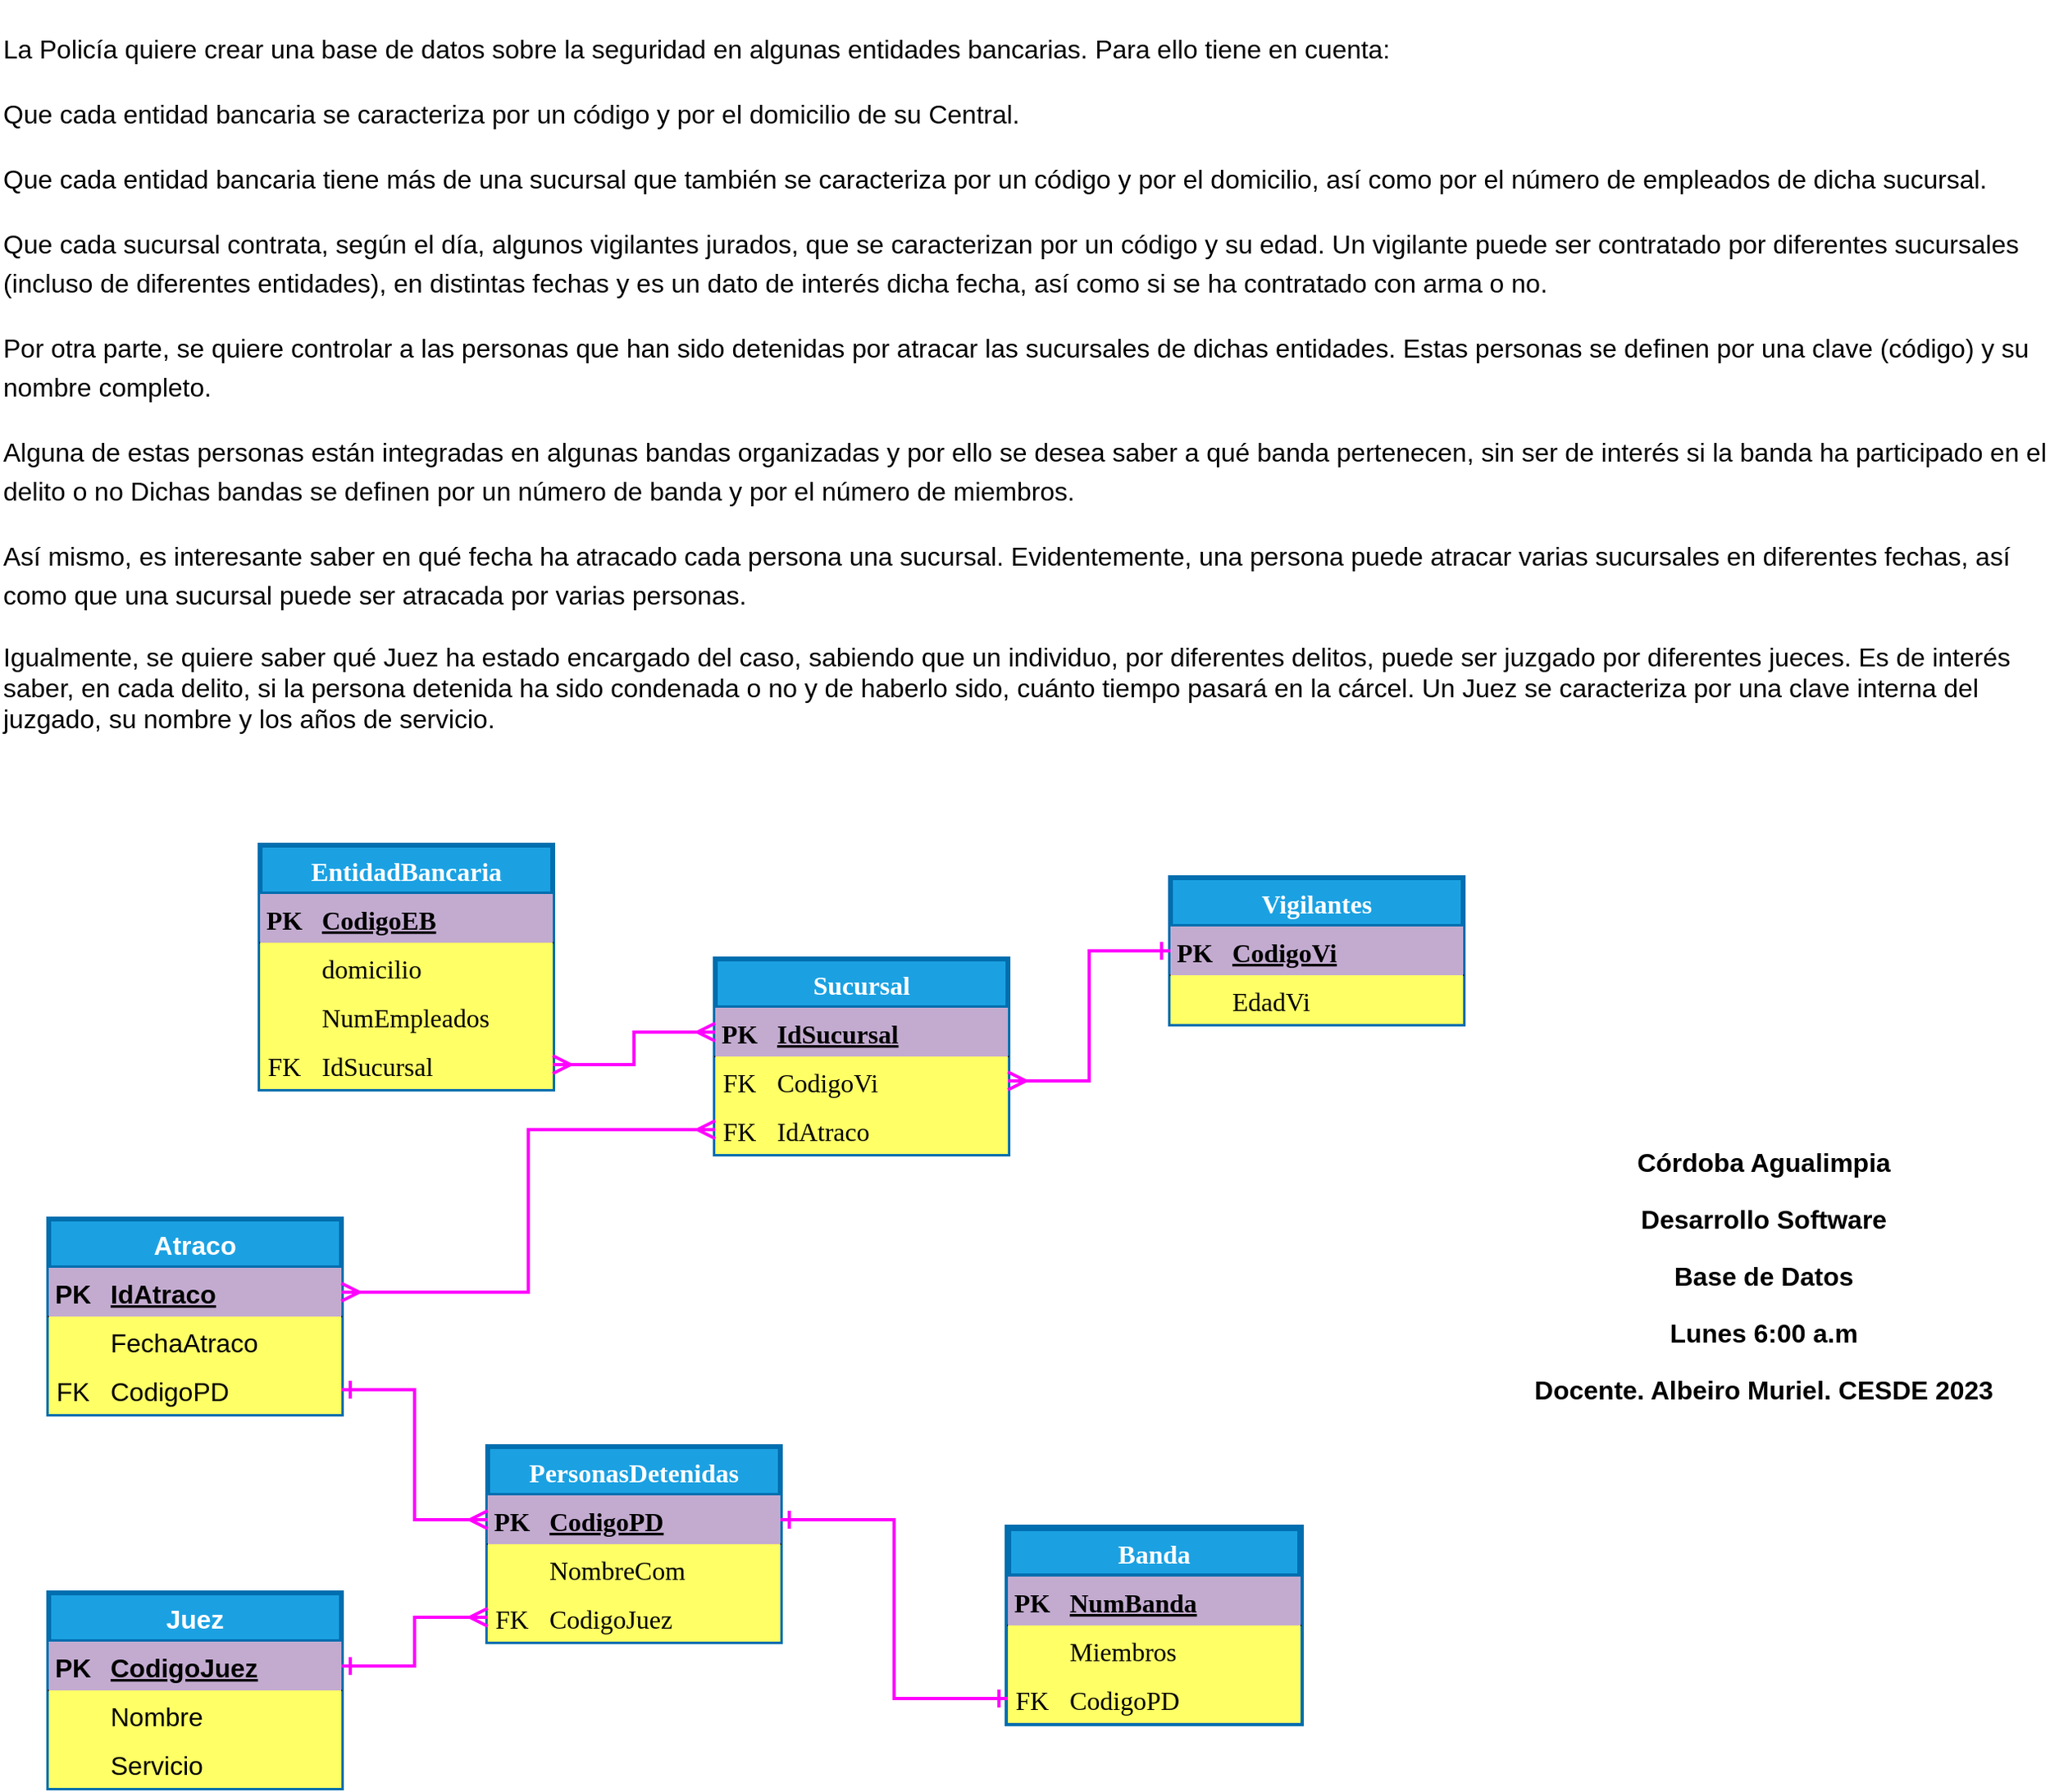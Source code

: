 <mxfile version="20.8.16" type="device"><diagram name="Página-1" id="Lf8kMWGY-yjX5jp-08CM"><mxGraphModel dx="1793" dy="1293" grid="1" gridSize="10" guides="1" tooltips="1" connect="1" arrows="1" fold="1" page="0" pageScale="1" pageWidth="1169" pageHeight="827" math="0" shadow="0"><root><mxCell id="0"/><mxCell id="1" parent="0"/><mxCell id="p1FyLuZfLIVh2c6zRVp6-1" value="&lt;p style=&quot;line-height:150%;&quot; class=&quot;MsoNormal&quot;&gt;La Policía quiere crear una base de datos sobre la seguridad en algunas entidades bancarias. Para ello tiene en cuenta: &lt;span&gt;&lt;/span&gt;&lt;/p&gt;&lt;p style=&quot;line-height:150%;&quot; class=&quot;MsoNormal&quot;&gt;&lt;span&gt;Que cada entidad bancaria se caracteriza por un código y por el domicilio de su Central. &lt;/span&gt;&lt;span&gt;&lt;/span&gt;&lt;/p&gt;&lt;p style=&quot;line-height:150%;&quot; class=&quot;MsoNormal&quot;&gt;&lt;span&gt;Que cada entidad bancaria tiene más de una sucursal que también se caracteriza por un código y por el domicilio, así como por el número de empleados de dicha sucursal. &lt;/span&gt;&lt;span&gt;&lt;/span&gt;&lt;/p&gt;&lt;p style=&quot;line-height:150%;&quot; class=&quot;MsoNormal&quot;&gt;&lt;span&gt;Que cada sucursal contrata, según el día, algunos vigilantes jurados, que se caracterizan por un código y su edad. Un vigilante puede ser contratado por diferentes sucursales (incluso de diferentes entidades), en distintas fechas y es un dato de interés dicha fecha, así como si se ha contratado con arma o no. &lt;/span&gt;&lt;span&gt;&lt;/span&gt;&lt;/p&gt;&lt;p style=&quot;line-height:150%;&quot; class=&quot;MsoNormal&quot;&gt;&lt;span&gt;Por otra parte, se quiere controlar a las personas que han sido detenidas por atracar las sucursales de dichas entidades. Estas personas se definen por una clave (código) y su nombre completo. &lt;/span&gt;&lt;span&gt;&lt;/span&gt;&lt;/p&gt;&lt;p style=&quot;line-height:150%;&quot; class=&quot;MsoNormal&quot;&gt;&lt;span&gt;Alguna de estas personas están integradas en algunas bandas organizadas y por ello se desea saber a qué banda pertenecen, sin ser de interés si la banda ha participado en el delito o no Dichas bandas se definen por un número de banda y por el número de miembros. &lt;/span&gt;&lt;span&gt;&lt;/span&gt;&lt;/p&gt;&lt;p style=&quot;line-height:150%;&quot; class=&quot;MsoNormal&quot;&gt;&lt;span&gt;Así mismo, es interesante saber en qué fecha ha atracado cada persona una sucursal. Evidentemente, una persona puede atracar varias sucursales en diferentes fechas, así como que una sucursal puede ser atracada por varias personas.&lt;/span&gt;&lt;/p&gt;&lt;p class=&quot;MsoNormal&quot;&gt;&lt;span&gt;Igualmente, se quiere saber qué Juez ha estado encargado del caso, sabiendo que un individuo, por diferentes delitos, puede ser juzgado por diferentes jueces. Es de interés saber, en cada delito, si la persona detenida ha sido condenada o no y de haberlo sido, cuánto tiempo pasará en la cárcel. Un Juez se caracteriza por una clave interna del juzgado, su nombre y los años de servicio.&lt;/span&gt;&lt;/p&gt;" style="text;html=1;strokeColor=none;fillColor=none;align=left;verticalAlign=middle;whiteSpace=wrap;rounded=0;fontSize=16;" vertex="1" parent="1"><mxGeometry x="-310" y="-150" width="1260" height="470" as="geometry"/></mxCell><mxCell id="p1FyLuZfLIVh2c6zRVp6-2" value="EntidadBancaria" style="shape=table;startSize=30;container=1;collapsible=1;childLayout=tableLayout;fixedRows=1;rowLines=0;fontStyle=1;align=center;resizeLast=1;fontFamily=Verdana;fontSize=16;fillColor=#1ba1e2;fontColor=#ffffff;strokeColor=#006EAF;strokeWidth=3;" vertex="1" parent="1"><mxGeometry x="-150" y="370" width="180" height="150" as="geometry"/></mxCell><mxCell id="p1FyLuZfLIVh2c6zRVp6-3" value="" style="shape=tableRow;horizontal=0;startSize=0;swimlaneHead=0;swimlaneBody=0;fillColor=#C3ABD0;collapsible=0;dropTarget=0;points=[[0,0.5],[1,0.5]];portConstraint=eastwest;top=0;left=0;right=0;bottom=1;fontFamily=Verdana;fontSize=16;fontColor=#000000;" vertex="1" parent="p1FyLuZfLIVh2c6zRVp6-2"><mxGeometry y="30" width="180" height="30" as="geometry"/></mxCell><mxCell id="p1FyLuZfLIVh2c6zRVp6-4" value="PK" style="shape=partialRectangle;connectable=0;fillColor=#C3ABD0;top=0;left=0;bottom=0;right=0;fontStyle=1;overflow=hidden;fontFamily=Verdana;fontSize=16;fontColor=#000000;" vertex="1" parent="p1FyLuZfLIVh2c6zRVp6-3"><mxGeometry width="30" height="30" as="geometry"><mxRectangle width="30" height="30" as="alternateBounds"/></mxGeometry></mxCell><mxCell id="p1FyLuZfLIVh2c6zRVp6-5" value="CodigoEB" style="shape=partialRectangle;connectable=0;fillColor=#C3ABD0;top=0;left=0;bottom=0;right=0;align=left;spacingLeft=6;fontStyle=5;overflow=hidden;fontFamily=Verdana;fontSize=16;fontColor=#000000;" vertex="1" parent="p1FyLuZfLIVh2c6zRVp6-3"><mxGeometry x="30" width="150" height="30" as="geometry"><mxRectangle width="150" height="30" as="alternateBounds"/></mxGeometry></mxCell><mxCell id="p1FyLuZfLIVh2c6zRVp6-6" value="" style="shape=tableRow;horizontal=0;startSize=0;swimlaneHead=0;swimlaneBody=0;fillColor=#FFFF66;collapsible=0;dropTarget=0;points=[[0,0.5],[1,0.5]];portConstraint=eastwest;top=0;left=0;right=0;bottom=0;fontFamily=Verdana;fontSize=16;fontColor=#000000;" vertex="1" parent="p1FyLuZfLIVh2c6zRVp6-2"><mxGeometry y="60" width="180" height="30" as="geometry"/></mxCell><mxCell id="p1FyLuZfLIVh2c6zRVp6-7" value="" style="shape=partialRectangle;connectable=0;fillColor=#FFFF66;top=0;left=0;bottom=0;right=0;editable=1;overflow=hidden;fontFamily=Verdana;fontSize=16;fontColor=#000000;" vertex="1" parent="p1FyLuZfLIVh2c6zRVp6-6"><mxGeometry width="30" height="30" as="geometry"><mxRectangle width="30" height="30" as="alternateBounds"/></mxGeometry></mxCell><mxCell id="p1FyLuZfLIVh2c6zRVp6-8" value="domicilio" style="shape=partialRectangle;connectable=0;fillColor=#FFFF66;top=0;left=0;bottom=0;right=0;align=left;spacingLeft=6;overflow=hidden;fontFamily=Verdana;fontSize=16;fontColor=#000000;" vertex="1" parent="p1FyLuZfLIVh2c6zRVp6-6"><mxGeometry x="30" width="150" height="30" as="geometry"><mxRectangle width="150" height="30" as="alternateBounds"/></mxGeometry></mxCell><mxCell id="p1FyLuZfLIVh2c6zRVp6-9" value="" style="shape=tableRow;horizontal=0;startSize=0;swimlaneHead=0;swimlaneBody=0;fillColor=#FFFF66;collapsible=0;dropTarget=0;points=[[0,0.5],[1,0.5]];portConstraint=eastwest;top=0;left=0;right=0;bottom=0;fontFamily=Verdana;fontSize=16;fontColor=#000000;" vertex="1" parent="p1FyLuZfLIVh2c6zRVp6-2"><mxGeometry y="90" width="180" height="30" as="geometry"/></mxCell><mxCell id="p1FyLuZfLIVh2c6zRVp6-10" value="" style="shape=partialRectangle;connectable=0;fillColor=#FFFF66;top=0;left=0;bottom=0;right=0;editable=1;overflow=hidden;fontFamily=Verdana;fontSize=16;fontColor=#000000;" vertex="1" parent="p1FyLuZfLIVh2c6zRVp6-9"><mxGeometry width="30" height="30" as="geometry"><mxRectangle width="30" height="30" as="alternateBounds"/></mxGeometry></mxCell><mxCell id="p1FyLuZfLIVh2c6zRVp6-11" value="NumEmpleados" style="shape=partialRectangle;connectable=0;fillColor=#FFFF66;top=0;left=0;bottom=0;right=0;align=left;spacingLeft=6;overflow=hidden;fontFamily=Verdana;fontSize=16;fontColor=#000000;" vertex="1" parent="p1FyLuZfLIVh2c6zRVp6-9"><mxGeometry x="30" width="150" height="30" as="geometry"><mxRectangle width="150" height="30" as="alternateBounds"/></mxGeometry></mxCell><mxCell id="p1FyLuZfLIVh2c6zRVp6-28" value="" style="shape=tableRow;horizontal=0;startSize=0;swimlaneHead=0;swimlaneBody=0;fillColor=#FFFF66;collapsible=0;dropTarget=0;points=[[0,0.5],[1,0.5]];portConstraint=eastwest;top=0;left=0;right=0;bottom=0;fontFamily=Verdana;fontSize=16;fontColor=#000000;" vertex="1" parent="p1FyLuZfLIVh2c6zRVp6-2"><mxGeometry y="120" width="180" height="30" as="geometry"/></mxCell><mxCell id="p1FyLuZfLIVh2c6zRVp6-29" value="FK" style="shape=partialRectangle;connectable=0;fillColor=#FFFF66;top=0;left=0;bottom=0;right=0;editable=1;overflow=hidden;fontFamily=Verdana;fontSize=16;fontColor=#000000;" vertex="1" parent="p1FyLuZfLIVh2c6zRVp6-28"><mxGeometry width="30" height="30" as="geometry"><mxRectangle width="30" height="30" as="alternateBounds"/></mxGeometry></mxCell><mxCell id="p1FyLuZfLIVh2c6zRVp6-30" value="IdSucursal" style="shape=partialRectangle;connectable=0;fillColor=#FFFF66;top=0;left=0;bottom=0;right=0;align=left;spacingLeft=6;overflow=hidden;fontFamily=Verdana;fontSize=16;fontColor=#000000;" vertex="1" parent="p1FyLuZfLIVh2c6zRVp6-28"><mxGeometry x="30" width="150" height="30" as="geometry"><mxRectangle width="150" height="30" as="alternateBounds"/></mxGeometry></mxCell><mxCell id="p1FyLuZfLIVh2c6zRVp6-15" value="Vigilantes" style="shape=table;startSize=30;container=1;collapsible=1;childLayout=tableLayout;fixedRows=1;rowLines=0;fontStyle=1;align=center;resizeLast=1;fontFamily=Verdana;fontSize=16;fillColor=#1ba1e2;fontColor=#ffffff;strokeColor=#006EAF;strokeWidth=3;" vertex="1" parent="1"><mxGeometry x="410" y="390" width="180" height="90" as="geometry"/></mxCell><mxCell id="p1FyLuZfLIVh2c6zRVp6-16" value="" style="shape=tableRow;horizontal=0;startSize=0;swimlaneHead=0;swimlaneBody=0;fillColor=#C3ABD0;collapsible=0;dropTarget=0;points=[[0,0.5],[1,0.5]];portConstraint=eastwest;top=0;left=0;right=0;bottom=1;fontFamily=Verdana;fontSize=16;" vertex="1" parent="p1FyLuZfLIVh2c6zRVp6-15"><mxGeometry y="30" width="180" height="30" as="geometry"/></mxCell><mxCell id="p1FyLuZfLIVh2c6zRVp6-17" value="PK" style="shape=partialRectangle;connectable=0;fillColor=#C3ABD0;top=0;left=0;bottom=0;right=0;fontStyle=1;overflow=hidden;fontFamily=Verdana;fontSize=16;" vertex="1" parent="p1FyLuZfLIVh2c6zRVp6-16"><mxGeometry width="30" height="30" as="geometry"><mxRectangle width="30" height="30" as="alternateBounds"/></mxGeometry></mxCell><mxCell id="p1FyLuZfLIVh2c6zRVp6-18" value="CodigoVi" style="shape=partialRectangle;connectable=0;fillColor=#C3ABD0;top=0;left=0;bottom=0;right=0;align=left;spacingLeft=6;fontStyle=5;overflow=hidden;fontFamily=Verdana;fontSize=16;" vertex="1" parent="p1FyLuZfLIVh2c6zRVp6-16"><mxGeometry x="30" width="150" height="30" as="geometry"><mxRectangle width="150" height="30" as="alternateBounds"/></mxGeometry></mxCell><mxCell id="p1FyLuZfLIVh2c6zRVp6-19" value="" style="shape=tableRow;horizontal=0;startSize=0;swimlaneHead=0;swimlaneBody=0;fillColor=#FFFF66;collapsible=0;dropTarget=0;points=[[0,0.5],[1,0.5]];portConstraint=eastwest;top=0;left=0;right=0;bottom=0;fontFamily=Verdana;fontSize=16;fontColor=#000000;" vertex="1" parent="p1FyLuZfLIVh2c6zRVp6-15"><mxGeometry y="60" width="180" height="30" as="geometry"/></mxCell><mxCell id="p1FyLuZfLIVh2c6zRVp6-20" value="" style="shape=partialRectangle;connectable=0;fillColor=#FFFF66;top=0;left=0;bottom=0;right=0;editable=1;overflow=hidden;fontFamily=Verdana;fontSize=16;fontColor=#000000;" vertex="1" parent="p1FyLuZfLIVh2c6zRVp6-19"><mxGeometry width="30" height="30" as="geometry"><mxRectangle width="30" height="30" as="alternateBounds"/></mxGeometry></mxCell><mxCell id="p1FyLuZfLIVh2c6zRVp6-21" value="EdadVi" style="shape=partialRectangle;connectable=0;fillColor=#FFFF66;top=0;left=0;bottom=0;right=0;align=left;spacingLeft=6;overflow=hidden;fontFamily=Verdana;fontSize=16;fontColor=#000000;" vertex="1" parent="p1FyLuZfLIVh2c6zRVp6-19"><mxGeometry x="30" width="150" height="30" as="geometry"><mxRectangle width="150" height="30" as="alternateBounds"/></mxGeometry></mxCell><mxCell id="p1FyLuZfLIVh2c6zRVp6-31" value="Sucursal" style="shape=table;startSize=30;container=1;collapsible=1;childLayout=tableLayout;fixedRows=1;rowLines=0;fontStyle=1;align=center;resizeLast=1;fontFamily=Verdana;fontSize=16;fillColor=#1ba1e2;fontColor=#ffffff;strokeColor=#006EAF;strokeWidth=3;" vertex="1" parent="1"><mxGeometry x="130" y="440" width="180" height="120" as="geometry"/></mxCell><mxCell id="p1FyLuZfLIVh2c6zRVp6-32" value="" style="shape=tableRow;horizontal=0;startSize=0;swimlaneHead=0;swimlaneBody=0;fillColor=#C3ABD0;collapsible=0;dropTarget=0;points=[[0,0.5],[1,0.5]];portConstraint=eastwest;top=0;left=0;right=0;bottom=1;fontFamily=Verdana;fontSize=16;fontColor=#000000;" vertex="1" parent="p1FyLuZfLIVh2c6zRVp6-31"><mxGeometry y="30" width="180" height="30" as="geometry"/></mxCell><mxCell id="p1FyLuZfLIVh2c6zRVp6-33" value="PK" style="shape=partialRectangle;connectable=0;fillColor=#C3ABD0;top=0;left=0;bottom=0;right=0;fontStyle=1;overflow=hidden;fontFamily=Verdana;fontSize=16;fontColor=#000000;" vertex="1" parent="p1FyLuZfLIVh2c6zRVp6-32"><mxGeometry width="30" height="30" as="geometry"><mxRectangle width="30" height="30" as="alternateBounds"/></mxGeometry></mxCell><mxCell id="p1FyLuZfLIVh2c6zRVp6-34" value="IdSucursal" style="shape=partialRectangle;connectable=0;fillColor=#C3ABD0;top=0;left=0;bottom=0;right=0;align=left;spacingLeft=6;fontStyle=5;overflow=hidden;fontFamily=Verdana;fontSize=16;fontColor=#000000;" vertex="1" parent="p1FyLuZfLIVh2c6zRVp6-32"><mxGeometry x="30" width="150" height="30" as="geometry"><mxRectangle width="150" height="30" as="alternateBounds"/></mxGeometry></mxCell><mxCell id="p1FyLuZfLIVh2c6zRVp6-35" value="" style="shape=tableRow;horizontal=0;startSize=0;swimlaneHead=0;swimlaneBody=0;fillColor=#FFFF66;collapsible=0;dropTarget=0;points=[[0,0.5],[1,0.5]];portConstraint=eastwest;top=0;left=0;right=0;bottom=0;fontFamily=Verdana;fontSize=16;fontColor=#000000;" vertex="1" parent="p1FyLuZfLIVh2c6zRVp6-31"><mxGeometry y="60" width="180" height="30" as="geometry"/></mxCell><mxCell id="p1FyLuZfLIVh2c6zRVp6-36" value="FK" style="shape=partialRectangle;connectable=0;fillColor=#FFFF66;top=0;left=0;bottom=0;right=0;editable=1;overflow=hidden;fontFamily=Verdana;fontSize=16;fontColor=#000000;" vertex="1" parent="p1FyLuZfLIVh2c6zRVp6-35"><mxGeometry width="30" height="30" as="geometry"><mxRectangle width="30" height="30" as="alternateBounds"/></mxGeometry></mxCell><mxCell id="p1FyLuZfLIVh2c6zRVp6-37" value="CodigoVi" style="shape=partialRectangle;connectable=0;fillColor=#FFFF66;top=0;left=0;bottom=0;right=0;align=left;spacingLeft=6;overflow=hidden;fontFamily=Verdana;fontSize=16;fontColor=#000000;" vertex="1" parent="p1FyLuZfLIVh2c6zRVp6-35"><mxGeometry x="30" width="150" height="30" as="geometry"><mxRectangle width="150" height="30" as="alternateBounds"/></mxGeometry></mxCell><mxCell id="p1FyLuZfLIVh2c6zRVp6-86" value="" style="shape=tableRow;horizontal=0;startSize=0;swimlaneHead=0;swimlaneBody=0;fillColor=#FFFF66;collapsible=0;dropTarget=0;points=[[0,0.5],[1,0.5]];portConstraint=eastwest;top=0;left=0;right=0;bottom=0;fontFamily=Verdana;fontSize=16;fontColor=#000000;" vertex="1" parent="p1FyLuZfLIVh2c6zRVp6-31"><mxGeometry y="90" width="180" height="30" as="geometry"/></mxCell><mxCell id="p1FyLuZfLIVh2c6zRVp6-87" value="FK" style="shape=partialRectangle;connectable=0;fillColor=#FFFF66;top=0;left=0;bottom=0;right=0;editable=1;overflow=hidden;fontFamily=Verdana;fontSize=16;fontColor=#000000;" vertex="1" parent="p1FyLuZfLIVh2c6zRVp6-86"><mxGeometry width="30" height="30" as="geometry"><mxRectangle width="30" height="30" as="alternateBounds"/></mxGeometry></mxCell><mxCell id="p1FyLuZfLIVh2c6zRVp6-88" value="IdAtraco" style="shape=partialRectangle;connectable=0;fillColor=#FFFF66;top=0;left=0;bottom=0;right=0;align=left;spacingLeft=6;overflow=hidden;fontFamily=Verdana;fontSize=16;fontColor=#000000;" vertex="1" parent="p1FyLuZfLIVh2c6zRVp6-86"><mxGeometry x="30" width="150" height="30" as="geometry"><mxRectangle width="150" height="30" as="alternateBounds"/></mxGeometry></mxCell><mxCell id="p1FyLuZfLIVh2c6zRVp6-44" style="edgeStyle=orthogonalEdgeStyle;rounded=0;orthogonalLoop=1;jettySize=auto;html=1;entryX=1;entryY=0.5;entryDx=0;entryDy=0;fontFamily=Verdana;fontSize=12;startSize=8;endSize=8;exitX=0;exitY=0.5;exitDx=0;exitDy=0;startArrow=ERone;startFill=0;endArrow=ERmany;endFill=0;strokeColor=#FF00FF;strokeWidth=2;" edge="1" parent="1" source="p1FyLuZfLIVh2c6zRVp6-16" target="p1FyLuZfLIVh2c6zRVp6-35"><mxGeometry relative="1" as="geometry"/></mxCell><mxCell id="p1FyLuZfLIVh2c6zRVp6-45" style="edgeStyle=orthogonalEdgeStyle;rounded=0;orthogonalLoop=1;jettySize=auto;html=1;entryX=1;entryY=0.5;entryDx=0;entryDy=0;fontFamily=Verdana;fontSize=12;startArrow=ERmany;startFill=0;endArrow=ERmany;endFill=0;startSize=8;endSize=8;strokeColor=#FF00FF;strokeWidth=2;" edge="1" parent="1" source="p1FyLuZfLIVh2c6zRVp6-32" target="p1FyLuZfLIVh2c6zRVp6-28"><mxGeometry relative="1" as="geometry"/></mxCell><mxCell id="p1FyLuZfLIVh2c6zRVp6-46" value="PersonasDetenidas" style="shape=table;startSize=30;container=1;collapsible=1;childLayout=tableLayout;fixedRows=1;rowLines=0;fontStyle=1;align=center;resizeLast=1;fontFamily=Verdana;fontSize=16;fillColor=#1ba1e2;fontColor=#ffffff;strokeColor=#006EAF;strokeWidth=3;" vertex="1" parent="1"><mxGeometry x="-10" y="740" width="180" height="120" as="geometry"/></mxCell><mxCell id="p1FyLuZfLIVh2c6zRVp6-47" value="" style="shape=tableRow;horizontal=0;startSize=0;swimlaneHead=0;swimlaneBody=0;fillColor=#C3ABD0;collapsible=0;dropTarget=0;points=[[0,0.5],[1,0.5]];portConstraint=eastwest;top=0;left=0;right=0;bottom=1;fontFamily=Verdana;fontSize=16;fontColor=#000000;" vertex="1" parent="p1FyLuZfLIVh2c6zRVp6-46"><mxGeometry y="30" width="180" height="30" as="geometry"/></mxCell><mxCell id="p1FyLuZfLIVh2c6zRVp6-48" value="PK" style="shape=partialRectangle;connectable=0;fillColor=#C3ABD0;top=0;left=0;bottom=0;right=0;fontStyle=1;overflow=hidden;fontFamily=Verdana;fontSize=16;fontColor=#000000;" vertex="1" parent="p1FyLuZfLIVh2c6zRVp6-47"><mxGeometry width="30" height="30" as="geometry"><mxRectangle width="30" height="30" as="alternateBounds"/></mxGeometry></mxCell><mxCell id="p1FyLuZfLIVh2c6zRVp6-49" value="CodigoPD" style="shape=partialRectangle;connectable=0;fillColor=#C3ABD0;top=0;left=0;bottom=0;right=0;align=left;spacingLeft=6;fontStyle=5;overflow=hidden;fontFamily=Verdana;fontSize=16;fontColor=#000000;" vertex="1" parent="p1FyLuZfLIVh2c6zRVp6-47"><mxGeometry x="30" width="150" height="30" as="geometry"><mxRectangle width="150" height="30" as="alternateBounds"/></mxGeometry></mxCell><mxCell id="p1FyLuZfLIVh2c6zRVp6-50" value="" style="shape=tableRow;horizontal=0;startSize=0;swimlaneHead=0;swimlaneBody=0;fillColor=#FFFF66;collapsible=0;dropTarget=0;points=[[0,0.5],[1,0.5]];portConstraint=eastwest;top=0;left=0;right=0;bottom=0;fontFamily=Verdana;fontSize=16;fontColor=#000000;" vertex="1" parent="p1FyLuZfLIVh2c6zRVp6-46"><mxGeometry y="60" width="180" height="30" as="geometry"/></mxCell><mxCell id="p1FyLuZfLIVh2c6zRVp6-51" value="" style="shape=partialRectangle;connectable=0;fillColor=#FFFF66;top=0;left=0;bottom=0;right=0;editable=1;overflow=hidden;fontFamily=Verdana;fontSize=16;fontColor=#000000;" vertex="1" parent="p1FyLuZfLIVh2c6zRVp6-50"><mxGeometry width="30" height="30" as="geometry"><mxRectangle width="30" height="30" as="alternateBounds"/></mxGeometry></mxCell><mxCell id="p1FyLuZfLIVh2c6zRVp6-52" value="NombreCom" style="shape=partialRectangle;connectable=0;fillColor=#FFFF66;top=0;left=0;bottom=0;right=0;align=left;spacingLeft=6;overflow=hidden;fontFamily=Verdana;fontSize=16;fontColor=#000000;" vertex="1" parent="p1FyLuZfLIVh2c6zRVp6-50"><mxGeometry x="30" width="150" height="30" as="geometry"><mxRectangle width="150" height="30" as="alternateBounds"/></mxGeometry></mxCell><mxCell id="p1FyLuZfLIVh2c6zRVp6-53" value="" style="shape=tableRow;horizontal=0;startSize=0;swimlaneHead=0;swimlaneBody=0;fillColor=#FFFF66;collapsible=0;dropTarget=0;points=[[0,0.5],[1,0.5]];portConstraint=eastwest;top=0;left=0;right=0;bottom=0;fontFamily=Verdana;fontSize=16;fontColor=#000000;" vertex="1" parent="p1FyLuZfLIVh2c6zRVp6-46"><mxGeometry y="90" width="180" height="30" as="geometry"/></mxCell><mxCell id="p1FyLuZfLIVh2c6zRVp6-54" value="FK" style="shape=partialRectangle;connectable=0;fillColor=#FFFF66;top=0;left=0;bottom=0;right=0;editable=1;overflow=hidden;fontFamily=Verdana;fontSize=16;fontColor=#000000;" vertex="1" parent="p1FyLuZfLIVh2c6zRVp6-53"><mxGeometry width="30" height="30" as="geometry"><mxRectangle width="30" height="30" as="alternateBounds"/></mxGeometry></mxCell><mxCell id="p1FyLuZfLIVh2c6zRVp6-55" value="CodigoJuez" style="shape=partialRectangle;connectable=0;fillColor=#FFFF66;top=0;left=0;bottom=0;right=0;align=left;spacingLeft=6;overflow=hidden;fontFamily=Verdana;fontSize=16;fontColor=#000000;" vertex="1" parent="p1FyLuZfLIVh2c6zRVp6-53"><mxGeometry x="30" width="150" height="30" as="geometry"><mxRectangle width="150" height="30" as="alternateBounds"/></mxGeometry></mxCell><mxCell id="p1FyLuZfLIVh2c6zRVp6-59" value="Banda" style="shape=table;startSize=30;container=1;collapsible=1;childLayout=tableLayout;fixedRows=1;rowLines=0;fontStyle=1;align=center;resizeLast=1;fontFamily=Verdana;fontSize=16;fillColor=#1ba1e2;fontColor=#ffffff;strokeColor=#006EAF;strokeWidth=4;" vertex="1" parent="1"><mxGeometry x="310" y="790" width="180" height="120" as="geometry"/></mxCell><mxCell id="p1FyLuZfLIVh2c6zRVp6-60" value="" style="shape=tableRow;horizontal=0;startSize=0;swimlaneHead=0;swimlaneBody=0;fillColor=#C3ABD0;collapsible=0;dropTarget=0;points=[[0,0.5],[1,0.5]];portConstraint=eastwest;top=0;left=0;right=0;bottom=1;fontFamily=Verdana;fontSize=16;fontColor=#000000;" vertex="1" parent="p1FyLuZfLIVh2c6zRVp6-59"><mxGeometry y="30" width="180" height="30" as="geometry"/></mxCell><mxCell id="p1FyLuZfLIVh2c6zRVp6-61" value="PK" style="shape=partialRectangle;connectable=0;fillColor=#C3ABD0;top=0;left=0;bottom=0;right=0;fontStyle=1;overflow=hidden;fontFamily=Verdana;fontSize=16;fontColor=#000000;" vertex="1" parent="p1FyLuZfLIVh2c6zRVp6-60"><mxGeometry width="30" height="30" as="geometry"><mxRectangle width="30" height="30" as="alternateBounds"/></mxGeometry></mxCell><mxCell id="p1FyLuZfLIVh2c6zRVp6-62" value="NumBanda" style="shape=partialRectangle;connectable=0;fillColor=#C3ABD0;top=0;left=0;bottom=0;right=0;align=left;spacingLeft=6;fontStyle=5;overflow=hidden;fontFamily=Verdana;fontSize=16;fontColor=#000000;" vertex="1" parent="p1FyLuZfLIVh2c6zRVp6-60"><mxGeometry x="30" width="150" height="30" as="geometry"><mxRectangle width="150" height="30" as="alternateBounds"/></mxGeometry></mxCell><mxCell id="p1FyLuZfLIVh2c6zRVp6-63" value="" style="shape=tableRow;horizontal=0;startSize=0;swimlaneHead=0;swimlaneBody=0;fillColor=#FFFF66;collapsible=0;dropTarget=0;points=[[0,0.5],[1,0.5]];portConstraint=eastwest;top=0;left=0;right=0;bottom=0;fontFamily=Verdana;fontSize=16;fontColor=#000000;" vertex="1" parent="p1FyLuZfLIVh2c6zRVp6-59"><mxGeometry y="60" width="180" height="30" as="geometry"/></mxCell><mxCell id="p1FyLuZfLIVh2c6zRVp6-64" value="" style="shape=partialRectangle;connectable=0;fillColor=#FFFF66;top=0;left=0;bottom=0;right=0;editable=1;overflow=hidden;fontFamily=Verdana;fontSize=16;fontColor=#000000;" vertex="1" parent="p1FyLuZfLIVh2c6zRVp6-63"><mxGeometry width="30" height="30" as="geometry"><mxRectangle width="30" height="30" as="alternateBounds"/></mxGeometry></mxCell><mxCell id="p1FyLuZfLIVh2c6zRVp6-65" value="Miembros" style="shape=partialRectangle;connectable=0;fillColor=#FFFF66;top=0;left=0;bottom=0;right=0;align=left;spacingLeft=6;overflow=hidden;fontFamily=Verdana;fontSize=16;fontColor=#000000;" vertex="1" parent="p1FyLuZfLIVh2c6zRVp6-63"><mxGeometry x="30" width="150" height="30" as="geometry"><mxRectangle width="150" height="30" as="alternateBounds"/></mxGeometry></mxCell><mxCell id="p1FyLuZfLIVh2c6zRVp6-66" value="" style="shape=tableRow;horizontal=0;startSize=0;swimlaneHead=0;swimlaneBody=0;fillColor=#FFFF66;collapsible=0;dropTarget=0;points=[[0,0.5],[1,0.5]];portConstraint=eastwest;top=0;left=0;right=0;bottom=0;fontFamily=Verdana;fontSize=16;fontColor=#000000;" vertex="1" parent="p1FyLuZfLIVh2c6zRVp6-59"><mxGeometry y="90" width="180" height="30" as="geometry"/></mxCell><mxCell id="p1FyLuZfLIVh2c6zRVp6-67" value="FK" style="shape=partialRectangle;connectable=0;fillColor=#FFFF66;top=0;left=0;bottom=0;right=0;editable=1;overflow=hidden;fontFamily=Verdana;fontSize=16;fontColor=#000000;" vertex="1" parent="p1FyLuZfLIVh2c6zRVp6-66"><mxGeometry width="30" height="30" as="geometry"><mxRectangle width="30" height="30" as="alternateBounds"/></mxGeometry></mxCell><mxCell id="p1FyLuZfLIVh2c6zRVp6-68" value="CodigoPD" style="shape=partialRectangle;connectable=0;fillColor=#FFFF66;top=0;left=0;bottom=0;right=0;align=left;spacingLeft=6;overflow=hidden;fontFamily=Verdana;fontSize=16;fontColor=#000000;" vertex="1" parent="p1FyLuZfLIVh2c6zRVp6-66"><mxGeometry x="30" width="150" height="30" as="geometry"><mxRectangle width="150" height="30" as="alternateBounds"/></mxGeometry></mxCell><mxCell id="p1FyLuZfLIVh2c6zRVp6-72" style="edgeStyle=orthogonalEdgeStyle;rounded=0;orthogonalLoop=1;jettySize=auto;html=1;entryX=0;entryY=0.5;entryDx=0;entryDy=0;fontFamily=Verdana;fontSize=12;startArrow=ERone;startFill=0;endArrow=ERone;endFill=0;startSize=8;endSize=8;exitX=1;exitY=0.5;exitDx=0;exitDy=0;strokeColor=#FF00FF;strokeWidth=2;" edge="1" parent="1" source="p1FyLuZfLIVh2c6zRVp6-47" target="p1FyLuZfLIVh2c6zRVp6-66"><mxGeometry relative="1" as="geometry"><Array as="points"><mxPoint x="240" y="785"/><mxPoint x="240" y="895"/></Array></mxGeometry></mxCell><mxCell id="p1FyLuZfLIVh2c6zRVp6-73" value="Atraco" style="shape=table;startSize=30;container=1;collapsible=1;childLayout=tableLayout;fixedRows=1;rowLines=0;fontStyle=1;align=center;resizeLast=1;fontSize=16;fillColor=#1ba1e2;fontColor=#ffffff;strokeColor=#006EAF;strokeWidth=3;" vertex="1" parent="1"><mxGeometry x="-280" y="600" width="180" height="120" as="geometry"/></mxCell><mxCell id="p1FyLuZfLIVh2c6zRVp6-74" value="" style="shape=tableRow;horizontal=0;startSize=0;swimlaneHead=0;swimlaneBody=0;fillColor=#C3ABD0;collapsible=0;dropTarget=0;points=[[0,0.5],[1,0.5]];portConstraint=eastwest;top=0;left=0;right=0;bottom=1;fontSize=16;fontColor=#000000;" vertex="1" parent="p1FyLuZfLIVh2c6zRVp6-73"><mxGeometry y="30" width="180" height="30" as="geometry"/></mxCell><mxCell id="p1FyLuZfLIVh2c6zRVp6-75" value="PK" style="shape=partialRectangle;connectable=0;fillColor=#C3ABD0;top=0;left=0;bottom=0;right=0;fontStyle=1;overflow=hidden;fontSize=16;fontColor=#000000;" vertex="1" parent="p1FyLuZfLIVh2c6zRVp6-74"><mxGeometry width="30" height="30" as="geometry"><mxRectangle width="30" height="30" as="alternateBounds"/></mxGeometry></mxCell><mxCell id="p1FyLuZfLIVh2c6zRVp6-76" value="IdAtraco" style="shape=partialRectangle;connectable=0;fillColor=#C3ABD0;top=0;left=0;bottom=0;right=0;align=left;spacingLeft=6;fontStyle=5;overflow=hidden;fontSize=16;fontColor=#000000;" vertex="1" parent="p1FyLuZfLIVh2c6zRVp6-74"><mxGeometry x="30" width="150" height="30" as="geometry"><mxRectangle width="150" height="30" as="alternateBounds"/></mxGeometry></mxCell><mxCell id="p1FyLuZfLIVh2c6zRVp6-77" value="" style="shape=tableRow;horizontal=0;startSize=0;swimlaneHead=0;swimlaneBody=0;fillColor=#FFFF66;collapsible=0;dropTarget=0;points=[[0,0.5],[1,0.5]];portConstraint=eastwest;top=0;left=0;right=0;bottom=0;fontSize=16;fontColor=#000000;" vertex="1" parent="p1FyLuZfLIVh2c6zRVp6-73"><mxGeometry y="60" width="180" height="30" as="geometry"/></mxCell><mxCell id="p1FyLuZfLIVh2c6zRVp6-78" value="" style="shape=partialRectangle;connectable=0;fillColor=#FFFF66;top=0;left=0;bottom=0;right=0;editable=1;overflow=hidden;fontSize=16;fontColor=#000000;" vertex="1" parent="p1FyLuZfLIVh2c6zRVp6-77"><mxGeometry width="30" height="30" as="geometry"><mxRectangle width="30" height="30" as="alternateBounds"/></mxGeometry></mxCell><mxCell id="p1FyLuZfLIVh2c6zRVp6-79" value="FechaAtraco" style="shape=partialRectangle;connectable=0;fillColor=#FFFF66;top=0;left=0;bottom=0;right=0;align=left;spacingLeft=6;overflow=hidden;fontSize=16;fontColor=#000000;" vertex="1" parent="p1FyLuZfLIVh2c6zRVp6-77"><mxGeometry x="30" width="150" height="30" as="geometry"><mxRectangle width="150" height="30" as="alternateBounds"/></mxGeometry></mxCell><mxCell id="p1FyLuZfLIVh2c6zRVp6-80" value="" style="shape=tableRow;horizontal=0;startSize=0;swimlaneHead=0;swimlaneBody=0;fillColor=#FFFF66;collapsible=0;dropTarget=0;points=[[0,0.5],[1,0.5]];portConstraint=eastwest;top=0;left=0;right=0;bottom=0;fontSize=16;fontColor=#000000;" vertex="1" parent="p1FyLuZfLIVh2c6zRVp6-73"><mxGeometry y="90" width="180" height="30" as="geometry"/></mxCell><mxCell id="p1FyLuZfLIVh2c6zRVp6-81" value="FK" style="shape=partialRectangle;connectable=0;fillColor=#FFFF66;top=0;left=0;bottom=0;right=0;editable=1;overflow=hidden;fontSize=16;fontColor=#000000;" vertex="1" parent="p1FyLuZfLIVh2c6zRVp6-80"><mxGeometry width="30" height="30" as="geometry"><mxRectangle width="30" height="30" as="alternateBounds"/></mxGeometry></mxCell><mxCell id="p1FyLuZfLIVh2c6zRVp6-82" value="CodigoPD" style="shape=partialRectangle;connectable=0;fillColor=#FFFF66;top=0;left=0;bottom=0;right=0;align=left;spacingLeft=6;overflow=hidden;fontSize=16;fontColor=#000000;" vertex="1" parent="p1FyLuZfLIVh2c6zRVp6-80"><mxGeometry x="30" width="150" height="30" as="geometry"><mxRectangle width="150" height="30" as="alternateBounds"/></mxGeometry></mxCell><mxCell id="p1FyLuZfLIVh2c6zRVp6-89" style="edgeStyle=orthogonalEdgeStyle;rounded=0;orthogonalLoop=1;jettySize=auto;html=1;entryX=0;entryY=0.5;entryDx=0;entryDy=0;fontSize=12;startSize=8;endSize=8;exitX=1;exitY=0.5;exitDx=0;exitDy=0;startArrow=ERmany;startFill=0;endArrow=ERmany;endFill=0;strokeColor=#FF00FF;jumpSize=8;strokeWidth=2;" edge="1" parent="1" source="p1FyLuZfLIVh2c6zRVp6-74" target="p1FyLuZfLIVh2c6zRVp6-86"><mxGeometry relative="1" as="geometry"/></mxCell><mxCell id="p1FyLuZfLIVh2c6zRVp6-90" style="edgeStyle=orthogonalEdgeStyle;rounded=0;orthogonalLoop=1;jettySize=auto;html=1;entryX=1;entryY=0.5;entryDx=0;entryDy=0;fontSize=12;startArrow=ERmany;startFill=0;endArrow=ERone;endFill=0;startSize=8;endSize=8;strokeColor=#FF00FF;strokeWidth=2;" edge="1" parent="1" source="p1FyLuZfLIVh2c6zRVp6-47" target="p1FyLuZfLIVh2c6zRVp6-80"><mxGeometry relative="1" as="geometry"/></mxCell><mxCell id="p1FyLuZfLIVh2c6zRVp6-91" value="Juez" style="shape=table;startSize=30;container=1;collapsible=1;childLayout=tableLayout;fixedRows=1;rowLines=0;fontStyle=1;align=center;resizeLast=1;fontSize=16;fillColor=#1ba1e2;fontColor=#ffffff;strokeColor=#006EAF;strokeWidth=3;" vertex="1" parent="1"><mxGeometry x="-280" y="830" width="180" height="120" as="geometry"/></mxCell><mxCell id="p1FyLuZfLIVh2c6zRVp6-92" value="" style="shape=tableRow;horizontal=0;startSize=0;swimlaneHead=0;swimlaneBody=0;fillColor=#C3ABD0;collapsible=0;dropTarget=0;points=[[0,0.5],[1,0.5]];portConstraint=eastwest;top=0;left=0;right=0;bottom=1;fontSize=16;fontColor=#000000;" vertex="1" parent="p1FyLuZfLIVh2c6zRVp6-91"><mxGeometry y="30" width="180" height="30" as="geometry"/></mxCell><mxCell id="p1FyLuZfLIVh2c6zRVp6-93" value="PK" style="shape=partialRectangle;connectable=0;fillColor=#C3ABD0;top=0;left=0;bottom=0;right=0;fontStyle=1;overflow=hidden;fontSize=16;fontColor=#000000;" vertex="1" parent="p1FyLuZfLIVh2c6zRVp6-92"><mxGeometry width="30" height="30" as="geometry"><mxRectangle width="30" height="30" as="alternateBounds"/></mxGeometry></mxCell><mxCell id="p1FyLuZfLIVh2c6zRVp6-94" value="CodigoJuez" style="shape=partialRectangle;connectable=0;fillColor=#C3ABD0;top=0;left=0;bottom=0;right=0;align=left;spacingLeft=6;fontStyle=5;overflow=hidden;fontSize=16;fontColor=#000000;" vertex="1" parent="p1FyLuZfLIVh2c6zRVp6-92"><mxGeometry x="30" width="150" height="30" as="geometry"><mxRectangle width="150" height="30" as="alternateBounds"/></mxGeometry></mxCell><mxCell id="p1FyLuZfLIVh2c6zRVp6-95" value="" style="shape=tableRow;horizontal=0;startSize=0;swimlaneHead=0;swimlaneBody=0;fillColor=#FFFF66;collapsible=0;dropTarget=0;points=[[0,0.5],[1,0.5]];portConstraint=eastwest;top=0;left=0;right=0;bottom=0;fontSize=16;fontColor=#000000;" vertex="1" parent="p1FyLuZfLIVh2c6zRVp6-91"><mxGeometry y="60" width="180" height="30" as="geometry"/></mxCell><mxCell id="p1FyLuZfLIVh2c6zRVp6-96" value="" style="shape=partialRectangle;connectable=0;fillColor=#FFFF66;top=0;left=0;bottom=0;right=0;editable=1;overflow=hidden;fontSize=16;fontColor=#000000;" vertex="1" parent="p1FyLuZfLIVh2c6zRVp6-95"><mxGeometry width="30" height="30" as="geometry"><mxRectangle width="30" height="30" as="alternateBounds"/></mxGeometry></mxCell><mxCell id="p1FyLuZfLIVh2c6zRVp6-97" value="Nombre" style="shape=partialRectangle;connectable=0;fillColor=#FFFF66;top=0;left=0;bottom=0;right=0;align=left;spacingLeft=6;overflow=hidden;fontSize=16;fontColor=#000000;" vertex="1" parent="p1FyLuZfLIVh2c6zRVp6-95"><mxGeometry x="30" width="150" height="30" as="geometry"><mxRectangle width="150" height="30" as="alternateBounds"/></mxGeometry></mxCell><mxCell id="p1FyLuZfLIVh2c6zRVp6-98" value="" style="shape=tableRow;horizontal=0;startSize=0;swimlaneHead=0;swimlaneBody=0;fillColor=#FFFF66;collapsible=0;dropTarget=0;points=[[0,0.5],[1,0.5]];portConstraint=eastwest;top=0;left=0;right=0;bottom=0;fontSize=16;fontColor=#000000;" vertex="1" parent="p1FyLuZfLIVh2c6zRVp6-91"><mxGeometry y="90" width="180" height="30" as="geometry"/></mxCell><mxCell id="p1FyLuZfLIVh2c6zRVp6-99" value="" style="shape=partialRectangle;connectable=0;fillColor=#FFFF66;top=0;left=0;bottom=0;right=0;editable=1;overflow=hidden;fontSize=16;fontColor=#000000;" vertex="1" parent="p1FyLuZfLIVh2c6zRVp6-98"><mxGeometry width="30" height="30" as="geometry"><mxRectangle width="30" height="30" as="alternateBounds"/></mxGeometry></mxCell><mxCell id="p1FyLuZfLIVh2c6zRVp6-100" value="Servicio" style="shape=partialRectangle;connectable=0;fillColor=#FFFF66;top=0;left=0;bottom=0;right=0;align=left;spacingLeft=6;overflow=hidden;fontSize=16;fontColor=#000000;" vertex="1" parent="p1FyLuZfLIVh2c6zRVp6-98"><mxGeometry x="30" width="150" height="30" as="geometry"><mxRectangle width="150" height="30" as="alternateBounds"/></mxGeometry></mxCell><mxCell id="p1FyLuZfLIVh2c6zRVp6-104" style="edgeStyle=orthogonalEdgeStyle;rounded=0;orthogonalLoop=1;jettySize=auto;html=1;exitX=1;exitY=0.5;exitDx=0;exitDy=0;entryX=0;entryY=0.5;entryDx=0;entryDy=0;fontSize=12;startArrow=ERone;startFill=0;endArrow=ERmany;endFill=0;startSize=8;endSize=8;strokeColor=#FF00FF;strokeWidth=2;" edge="1" parent="1" source="p1FyLuZfLIVh2c6zRVp6-92" target="p1FyLuZfLIVh2c6zRVp6-53"><mxGeometry relative="1" as="geometry"/></mxCell><mxCell id="p1FyLuZfLIVh2c6zRVp6-105" value="&lt;p align=&quot;center&quot; class=&quot;MsoNormal&quot;&gt;&lt;b style=&quot;background-color: initial;&quot;&gt;Córdoba Agualimpia&lt;/b&gt;&lt;/p&gt;&lt;p align=&quot;center&quot; class=&quot;MsoNormal&quot;&gt;&lt;b style=&quot;background-color: initial;&quot;&gt;Desarrollo Software&lt;/b&gt;&lt;br&gt;&lt;/p&gt;&lt;p align=&quot;center&quot; class=&quot;MsoNormal&quot;&gt;&lt;b&gt;&lt;span&gt;Base de Datos&lt;/span&gt;&lt;/b&gt;&lt;b&gt;&lt;span&gt;&lt;/span&gt;&lt;/b&gt;&lt;/p&gt;&lt;p align=&quot;center&quot; class=&quot;MsoNormal&quot;&gt;&lt;b style=&quot;background-color: initial;&quot;&gt;Lunes 6:00 a.m&lt;/b&gt;&lt;/p&gt;&lt;p align=&quot;center&quot; class=&quot;MsoNormal&quot;&gt;&lt;b style=&quot;background-color: initial;&quot;&gt;Docente. Albeiro Muriel. CESDE 2023&lt;/b&gt;&lt;br&gt;&lt;/p&gt;&lt;p style=&quot;margin-bottom:0,0000pt;line-height:150%;&quot; class=&quot;MsoNormal&quot;&gt;&lt;span&gt;&lt;/span&gt;&lt;/p&gt;" style="text;html=1;strokeColor=none;fillColor=none;align=center;verticalAlign=middle;whiteSpace=wrap;rounded=0;fontSize=16;" vertex="1" parent="1"><mxGeometry x="610" y="540" width="330" height="190" as="geometry"/></mxCell></root></mxGraphModel></diagram></mxfile>